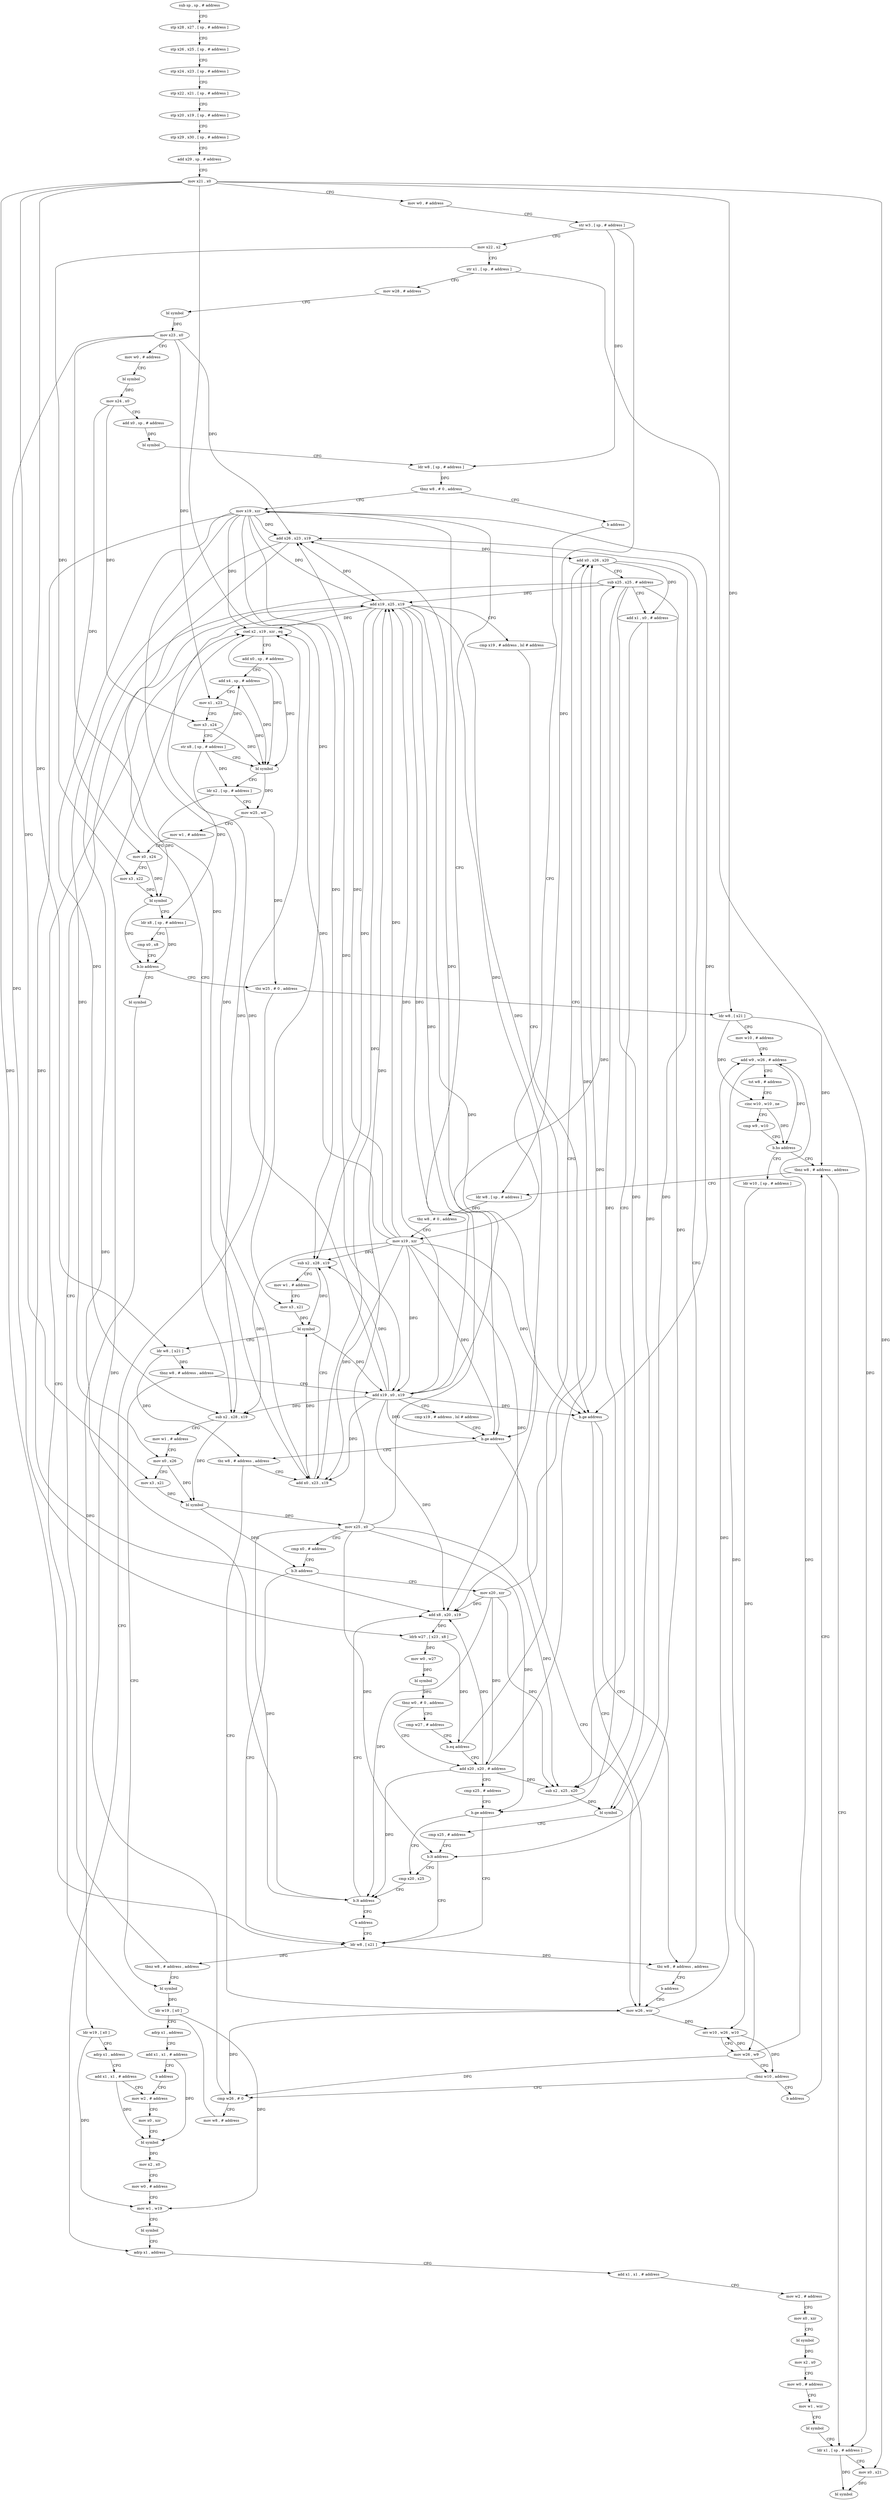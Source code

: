 digraph "func" {
"4201268" [label = "sub sp , sp , # address" ]
"4201272" [label = "stp x28 , x27 , [ sp , # address ]" ]
"4201276" [label = "stp x26 , x25 , [ sp , # address ]" ]
"4201280" [label = "stp x24 , x23 , [ sp , # address ]" ]
"4201284" [label = "stp x22 , x21 , [ sp , # address ]" ]
"4201288" [label = "stp x20 , x19 , [ sp , # address ]" ]
"4201292" [label = "stp x29 , x30 , [ sp , # address ]" ]
"4201296" [label = "add x29 , sp , # address" ]
"4201300" [label = "mov x21 , x0" ]
"4201304" [label = "mov w0 , # address" ]
"4201308" [label = "str w3 , [ sp , # address ]" ]
"4201312" [label = "mov x22 , x2" ]
"4201316" [label = "str x1 , [ sp , # address ]" ]
"4201320" [label = "mov w28 , # address" ]
"4201324" [label = "bl symbol" ]
"4201328" [label = "mov x23 , x0" ]
"4201332" [label = "mov w0 , # address" ]
"4201336" [label = "bl symbol" ]
"4201340" [label = "mov x24 , x0" ]
"4201344" [label = "add x0 , sp , # address" ]
"4201348" [label = "bl symbol" ]
"4201352" [label = "ldr w8 , [ sp , # address ]" ]
"4201356" [label = "tbnz w8 , # 0 , address" ]
"4201376" [label = "mov x19 , xzr" ]
"4201360" [label = "b address" ]
"4201380" [label = "add x26 , x23 , x19" ]
"4201528" [label = "mov x19 , xzr" ]
"4201500" [label = "ldr w8 , [ x21 ]" ]
"4201504" [label = "tbnz w8 , # address , address" ]
"4201704" [label = "bl symbol" ]
"4201508" [label = "add x19 , x25 , x19" ]
"4201416" [label = "mov x20 , xzr" ]
"4201420" [label = "add x8 , x20 , x19" ]
"4201532" [label = "add x0 , x23 , x19" ]
"4201708" [label = "ldr w19 , [ x0 ]" ]
"4201712" [label = "adrp x1 , address" ]
"4201716" [label = "add x1 , x1 , # address" ]
"4201720" [label = "b address" ]
"4201740" [label = "mov w2 , # address" ]
"4201512" [label = "cmp x19 , # address , lsl # address" ]
"4201516" [label = "b.ge address" ]
"4201576" [label = "mov w26 , wzr" ]
"4201520" [label = "tbz w8 , # address , address" ]
"4201488" [label = "add x20 , x20 , # address" ]
"4201492" [label = "cmp x25 , # address" ]
"4201496" [label = "b.ge address" ]
"4201476" [label = "cmp x20 , x25" ]
"4201440" [label = "cmp w27 , # address" ]
"4201444" [label = "b.eq address" ]
"4201448" [label = "add x0 , x26 , x20" ]
"4201560" [label = "add x19 , x0 , x19" ]
"4201564" [label = "cmp x19 , # address , lsl # address" ]
"4201568" [label = "b.ge address" ]
"4201572" [label = "tbz w8 , # address , address" ]
"4201744" [label = "mov x0 , xzr" ]
"4201748" [label = "bl symbol" ]
"4201752" [label = "mov x2 , x0" ]
"4201756" [label = "mov w0 , # address" ]
"4201760" [label = "mov w1 , w19" ]
"4201764" [label = "bl symbol" ]
"4201768" [label = "adrp x1 , address" ]
"4201580" [label = "cmp w26 , # 0" ]
"4201524" [label = "b address" ]
"4201480" [label = "b.lt address" ]
"4201484" [label = "b address" ]
"4201452" [label = "sub x25 , x25 , # address" ]
"4201456" [label = "add x1 , x0 , # address" ]
"4201460" [label = "sub x2 , x25 , x20" ]
"4201464" [label = "bl symbol" ]
"4201468" [label = "cmp x25 , # address" ]
"4201472" [label = "b.lt address" ]
"4201724" [label = "bl symbol" ]
"4201728" [label = "ldr w19 , [ x0 ]" ]
"4201732" [label = "adrp x1 , address" ]
"4201736" [label = "add x1 , x1 , # address" ]
"4201652" [label = "tbz w25 , # 0 , address" ]
"4201656" [label = "ldr w8 , [ x21 ]" ]
"4201384" [label = "sub x2 , x28 , x19" ]
"4201388" [label = "mov w1 , # address" ]
"4201392" [label = "mov x0 , x26" ]
"4201396" [label = "mov x3 , x21" ]
"4201400" [label = "bl symbol" ]
"4201404" [label = "mov x25 , x0" ]
"4201408" [label = "cmp x0 , # address" ]
"4201412" [label = "b.lt address" ]
"4201424" [label = "ldrb w27 , [ x23 , x8 ]" ]
"4201428" [label = "mov w0 , w27" ]
"4201432" [label = "bl symbol" ]
"4201436" [label = "tbnz w0 , # 0 , address" ]
"4201536" [label = "sub x2 , x28 , x19" ]
"4201540" [label = "mov w1 , # address" ]
"4201544" [label = "mov x3 , x21" ]
"4201548" [label = "bl symbol" ]
"4201552" [label = "ldr w8 , [ x21 ]" ]
"4201556" [label = "tbnz w8 , # address , address" ]
"4201772" [label = "add x1 , x1 , # address" ]
"4201776" [label = "mov w2 , # address" ]
"4201780" [label = "mov x0 , xzr" ]
"4201784" [label = "bl symbol" ]
"4201788" [label = "mov x2 , x0" ]
"4201792" [label = "mov w0 , # address" ]
"4201796" [label = "mov w1 , wzr" ]
"4201800" [label = "bl symbol" ]
"4201804" [label = "ldr x1 , [ sp , # address ]" ]
"4201660" [label = "mov w10 , # address" ]
"4201664" [label = "add w9 , w26 , # address" ]
"4201668" [label = "tst w8 , # address" ]
"4201672" [label = "cinc w10 , w10 , ne" ]
"4201676" [label = "cmp w9 , w10" ]
"4201680" [label = "b.hs address" ]
"4201364" [label = "tbnz w8 , # address , address" ]
"4201684" [label = "ldr w10 , [ sp , # address ]" ]
"4201368" [label = "ldr w8 , [ sp , # address ]" ]
"4201688" [label = "orr w10 , w26 , w10" ]
"4201692" [label = "mov w26 , w9" ]
"4201696" [label = "cbnz w10 , address" ]
"4201700" [label = "b address" ]
"4201808" [label = "mov x0 , x21" ]
"4201812" [label = "bl symbol" ]
"4201372" [label = "tbz w8 , # 0 , address" ]
"4201584" [label = "mov w8 , # address" ]
"4201588" [label = "csel x2 , x19 , xzr , eq" ]
"4201592" [label = "add x0 , sp , # address" ]
"4201596" [label = "add x4 , sp , # address" ]
"4201600" [label = "mov x1 , x23" ]
"4201604" [label = "mov x3 , x24" ]
"4201608" [label = "str x8 , [ sp , # address ]" ]
"4201612" [label = "bl symbol" ]
"4201616" [label = "ldr x2 , [ sp , # address ]" ]
"4201620" [label = "mov w25 , w0" ]
"4201624" [label = "mov w1 , # address" ]
"4201628" [label = "mov x0 , x24" ]
"4201632" [label = "mov x3 , x22" ]
"4201636" [label = "bl symbol" ]
"4201640" [label = "ldr x8 , [ sp , # address ]" ]
"4201644" [label = "cmp x0 , x8" ]
"4201648" [label = "b.lo address" ]
"4201268" -> "4201272" [ label = "CFG" ]
"4201272" -> "4201276" [ label = "CFG" ]
"4201276" -> "4201280" [ label = "CFG" ]
"4201280" -> "4201284" [ label = "CFG" ]
"4201284" -> "4201288" [ label = "CFG" ]
"4201288" -> "4201292" [ label = "CFG" ]
"4201292" -> "4201296" [ label = "CFG" ]
"4201296" -> "4201300" [ label = "CFG" ]
"4201300" -> "4201304" [ label = "CFG" ]
"4201300" -> "4201396" [ label = "DFG" ]
"4201300" -> "4201500" [ label = "DFG" ]
"4201300" -> "4201544" [ label = "DFG" ]
"4201300" -> "4201552" [ label = "DFG" ]
"4201300" -> "4201808" [ label = "DFG" ]
"4201300" -> "4201656" [ label = "DFG" ]
"4201304" -> "4201308" [ label = "CFG" ]
"4201308" -> "4201312" [ label = "CFG" ]
"4201308" -> "4201352" [ label = "DFG" ]
"4201308" -> "4201368" [ label = "DFG" ]
"4201312" -> "4201316" [ label = "CFG" ]
"4201312" -> "4201632" [ label = "DFG" ]
"4201316" -> "4201320" [ label = "CFG" ]
"4201316" -> "4201804" [ label = "DFG" ]
"4201320" -> "4201324" [ label = "CFG" ]
"4201324" -> "4201328" [ label = "DFG" ]
"4201328" -> "4201332" [ label = "CFG" ]
"4201328" -> "4201380" [ label = "DFG" ]
"4201328" -> "4201532" [ label = "DFG" ]
"4201328" -> "4201424" [ label = "DFG" ]
"4201328" -> "4201600" [ label = "DFG" ]
"4201332" -> "4201336" [ label = "CFG" ]
"4201336" -> "4201340" [ label = "DFG" ]
"4201340" -> "4201344" [ label = "CFG" ]
"4201340" -> "4201604" [ label = "DFG" ]
"4201340" -> "4201628" [ label = "DFG" ]
"4201344" -> "4201348" [ label = "DFG" ]
"4201348" -> "4201352" [ label = "CFG" ]
"4201352" -> "4201356" [ label = "DFG" ]
"4201356" -> "4201376" [ label = "CFG" ]
"4201356" -> "4201360" [ label = "CFG" ]
"4201376" -> "4201380" [ label = "DFG" ]
"4201376" -> "4201384" [ label = "DFG" ]
"4201376" -> "4201532" [ label = "DFG" ]
"4201376" -> "4201536" [ label = "DFG" ]
"4201376" -> "4201508" [ label = "DFG" ]
"4201376" -> "4201516" [ label = "DFG" ]
"4201376" -> "4201420" [ label = "DFG" ]
"4201376" -> "4201560" [ label = "DFG" ]
"4201376" -> "4201568" [ label = "DFG" ]
"4201376" -> "4201588" [ label = "DFG" ]
"4201360" -> "4201528" [ label = "CFG" ]
"4201380" -> "4201384" [ label = "CFG" ]
"4201380" -> "4201392" [ label = "DFG" ]
"4201380" -> "4201448" [ label = "DFG" ]
"4201528" -> "4201532" [ label = "DFG" ]
"4201528" -> "4201380" [ label = "DFG" ]
"4201528" -> "4201384" [ label = "DFG" ]
"4201528" -> "4201536" [ label = "DFG" ]
"4201528" -> "4201508" [ label = "DFG" ]
"4201528" -> "4201516" [ label = "DFG" ]
"4201528" -> "4201420" [ label = "DFG" ]
"4201528" -> "4201560" [ label = "DFG" ]
"4201528" -> "4201568" [ label = "DFG" ]
"4201528" -> "4201588" [ label = "DFG" ]
"4201500" -> "4201504" [ label = "DFG" ]
"4201500" -> "4201520" [ label = "DFG" ]
"4201504" -> "4201704" [ label = "CFG" ]
"4201504" -> "4201508" [ label = "CFG" ]
"4201704" -> "4201708" [ label = "DFG" ]
"4201508" -> "4201512" [ label = "CFG" ]
"4201508" -> "4201380" [ label = "DFG" ]
"4201508" -> "4201384" [ label = "DFG" ]
"4201508" -> "4201532" [ label = "DFG" ]
"4201508" -> "4201536" [ label = "DFG" ]
"4201508" -> "4201516" [ label = "DFG" ]
"4201508" -> "4201420" [ label = "DFG" ]
"4201508" -> "4201560" [ label = "DFG" ]
"4201508" -> "4201568" [ label = "DFG" ]
"4201508" -> "4201588" [ label = "DFG" ]
"4201416" -> "4201420" [ label = "DFG" ]
"4201416" -> "4201488" [ label = "DFG" ]
"4201416" -> "4201480" [ label = "DFG" ]
"4201416" -> "4201448" [ label = "DFG" ]
"4201416" -> "4201460" [ label = "DFG" ]
"4201420" -> "4201424" [ label = "DFG" ]
"4201532" -> "4201536" [ label = "CFG" ]
"4201532" -> "4201548" [ label = "DFG" ]
"4201708" -> "4201712" [ label = "CFG" ]
"4201708" -> "4201760" [ label = "DFG" ]
"4201712" -> "4201716" [ label = "CFG" ]
"4201716" -> "4201720" [ label = "CFG" ]
"4201716" -> "4201748" [ label = "DFG" ]
"4201720" -> "4201740" [ label = "CFG" ]
"4201740" -> "4201744" [ label = "CFG" ]
"4201512" -> "4201516" [ label = "CFG" ]
"4201516" -> "4201576" [ label = "CFG" ]
"4201516" -> "4201520" [ label = "CFG" ]
"4201576" -> "4201580" [ label = "DFG" ]
"4201576" -> "4201664" [ label = "DFG" ]
"4201576" -> "4201688" [ label = "DFG" ]
"4201520" -> "4201380" [ label = "CFG" ]
"4201520" -> "4201524" [ label = "CFG" ]
"4201488" -> "4201492" [ label = "CFG" ]
"4201488" -> "4201420" [ label = "DFG" ]
"4201488" -> "4201480" [ label = "DFG" ]
"4201488" -> "4201448" [ label = "DFG" ]
"4201488" -> "4201460" [ label = "DFG" ]
"4201492" -> "4201496" [ label = "CFG" ]
"4201496" -> "4201476" [ label = "CFG" ]
"4201496" -> "4201500" [ label = "CFG" ]
"4201476" -> "4201480" [ label = "CFG" ]
"4201440" -> "4201444" [ label = "CFG" ]
"4201444" -> "4201488" [ label = "CFG" ]
"4201444" -> "4201448" [ label = "CFG" ]
"4201448" -> "4201452" [ label = "CFG" ]
"4201448" -> "4201456" [ label = "DFG" ]
"4201448" -> "4201464" [ label = "DFG" ]
"4201560" -> "4201564" [ label = "CFG" ]
"4201560" -> "4201380" [ label = "DFG" ]
"4201560" -> "4201384" [ label = "DFG" ]
"4201560" -> "4201532" [ label = "DFG" ]
"4201560" -> "4201536" [ label = "DFG" ]
"4201560" -> "4201508" [ label = "DFG" ]
"4201560" -> "4201516" [ label = "DFG" ]
"4201560" -> "4201420" [ label = "DFG" ]
"4201560" -> "4201568" [ label = "DFG" ]
"4201560" -> "4201588" [ label = "DFG" ]
"4201564" -> "4201568" [ label = "CFG" ]
"4201568" -> "4201576" [ label = "CFG" ]
"4201568" -> "4201572" [ label = "CFG" ]
"4201572" -> "4201532" [ label = "CFG" ]
"4201572" -> "4201576" [ label = "CFG" ]
"4201744" -> "4201748" [ label = "CFG" ]
"4201748" -> "4201752" [ label = "DFG" ]
"4201752" -> "4201756" [ label = "CFG" ]
"4201756" -> "4201760" [ label = "CFG" ]
"4201760" -> "4201764" [ label = "CFG" ]
"4201764" -> "4201768" [ label = "CFG" ]
"4201768" -> "4201772" [ label = "CFG" ]
"4201580" -> "4201584" [ label = "CFG" ]
"4201580" -> "4201588" [ label = "DFG" ]
"4201524" -> "4201576" [ label = "CFG" ]
"4201480" -> "4201420" [ label = "CFG" ]
"4201480" -> "4201484" [ label = "CFG" ]
"4201484" -> "4201500" [ label = "CFG" ]
"4201452" -> "4201456" [ label = "CFG" ]
"4201452" -> "4201496" [ label = "DFG" ]
"4201452" -> "4201480" [ label = "DFG" ]
"4201452" -> "4201508" [ label = "DFG" ]
"4201452" -> "4201460" [ label = "DFG" ]
"4201452" -> "4201472" [ label = "DFG" ]
"4201456" -> "4201460" [ label = "CFG" ]
"4201456" -> "4201464" [ label = "DFG" ]
"4201460" -> "4201464" [ label = "DFG" ]
"4201464" -> "4201468" [ label = "CFG" ]
"4201468" -> "4201472" [ label = "CFG" ]
"4201472" -> "4201500" [ label = "CFG" ]
"4201472" -> "4201476" [ label = "CFG" ]
"4201724" -> "4201728" [ label = "DFG" ]
"4201728" -> "4201732" [ label = "CFG" ]
"4201728" -> "4201760" [ label = "DFG" ]
"4201732" -> "4201736" [ label = "CFG" ]
"4201736" -> "4201740" [ label = "CFG" ]
"4201736" -> "4201748" [ label = "DFG" ]
"4201652" -> "4201768" [ label = "CFG" ]
"4201652" -> "4201656" [ label = "CFG" ]
"4201656" -> "4201660" [ label = "CFG" ]
"4201656" -> "4201672" [ label = "DFG" ]
"4201656" -> "4201364" [ label = "DFG" ]
"4201384" -> "4201388" [ label = "CFG" ]
"4201384" -> "4201400" [ label = "DFG" ]
"4201388" -> "4201392" [ label = "CFG" ]
"4201392" -> "4201396" [ label = "CFG" ]
"4201392" -> "4201400" [ label = "DFG" ]
"4201396" -> "4201400" [ label = "DFG" ]
"4201400" -> "4201404" [ label = "DFG" ]
"4201400" -> "4201412" [ label = "DFG" ]
"4201404" -> "4201408" [ label = "CFG" ]
"4201404" -> "4201508" [ label = "DFG" ]
"4201404" -> "4201496" [ label = "DFG" ]
"4201404" -> "4201480" [ label = "DFG" ]
"4201404" -> "4201452" [ label = "DFG" ]
"4201404" -> "4201460" [ label = "DFG" ]
"4201404" -> "4201472" [ label = "DFG" ]
"4201408" -> "4201412" [ label = "CFG" ]
"4201412" -> "4201500" [ label = "CFG" ]
"4201412" -> "4201416" [ label = "CFG" ]
"4201424" -> "4201428" [ label = "DFG" ]
"4201424" -> "4201444" [ label = "DFG" ]
"4201428" -> "4201432" [ label = "DFG" ]
"4201432" -> "4201436" [ label = "DFG" ]
"4201436" -> "4201488" [ label = "CFG" ]
"4201436" -> "4201440" [ label = "CFG" ]
"4201536" -> "4201540" [ label = "CFG" ]
"4201536" -> "4201548" [ label = "DFG" ]
"4201540" -> "4201544" [ label = "CFG" ]
"4201544" -> "4201548" [ label = "DFG" ]
"4201548" -> "4201552" [ label = "CFG" ]
"4201548" -> "4201560" [ label = "DFG" ]
"4201552" -> "4201556" [ label = "DFG" ]
"4201552" -> "4201572" [ label = "DFG" ]
"4201556" -> "4201704" [ label = "CFG" ]
"4201556" -> "4201560" [ label = "CFG" ]
"4201772" -> "4201776" [ label = "CFG" ]
"4201776" -> "4201780" [ label = "CFG" ]
"4201780" -> "4201784" [ label = "CFG" ]
"4201784" -> "4201788" [ label = "DFG" ]
"4201788" -> "4201792" [ label = "CFG" ]
"4201792" -> "4201796" [ label = "CFG" ]
"4201796" -> "4201800" [ label = "CFG" ]
"4201800" -> "4201804" [ label = "CFG" ]
"4201804" -> "4201808" [ label = "CFG" ]
"4201804" -> "4201812" [ label = "DFG" ]
"4201660" -> "4201664" [ label = "CFG" ]
"4201664" -> "4201668" [ label = "CFG" ]
"4201664" -> "4201680" [ label = "DFG" ]
"4201664" -> "4201692" [ label = "DFG" ]
"4201668" -> "4201672" [ label = "CFG" ]
"4201672" -> "4201676" [ label = "CFG" ]
"4201672" -> "4201680" [ label = "DFG" ]
"4201676" -> "4201680" [ label = "CFG" ]
"4201680" -> "4201364" [ label = "CFG" ]
"4201680" -> "4201684" [ label = "CFG" ]
"4201364" -> "4201804" [ label = "CFG" ]
"4201364" -> "4201368" [ label = "CFG" ]
"4201684" -> "4201688" [ label = "DFG" ]
"4201368" -> "4201372" [ label = "DFG" ]
"4201688" -> "4201692" [ label = "CFG" ]
"4201688" -> "4201696" [ label = "DFG" ]
"4201692" -> "4201696" [ label = "CFG" ]
"4201692" -> "4201580" [ label = "DFG" ]
"4201692" -> "4201664" [ label = "DFG" ]
"4201692" -> "4201688" [ label = "DFG" ]
"4201696" -> "4201580" [ label = "CFG" ]
"4201696" -> "4201700" [ label = "CFG" ]
"4201700" -> "4201364" [ label = "CFG" ]
"4201808" -> "4201812" [ label = "DFG" ]
"4201372" -> "4201528" [ label = "CFG" ]
"4201372" -> "4201376" [ label = "CFG" ]
"4201584" -> "4201588" [ label = "CFG" ]
"4201588" -> "4201592" [ label = "CFG" ]
"4201588" -> "4201612" [ label = "DFG" ]
"4201592" -> "4201596" [ label = "CFG" ]
"4201592" -> "4201612" [ label = "DFG" ]
"4201596" -> "4201600" [ label = "CFG" ]
"4201596" -> "4201612" [ label = "DFG" ]
"4201600" -> "4201604" [ label = "CFG" ]
"4201600" -> "4201612" [ label = "DFG" ]
"4201604" -> "4201608" [ label = "CFG" ]
"4201604" -> "4201612" [ label = "DFG" ]
"4201608" -> "4201612" [ label = "CFG" ]
"4201608" -> "4201596" [ label = "DFG" ]
"4201608" -> "4201616" [ label = "DFG" ]
"4201608" -> "4201640" [ label = "DFG" ]
"4201612" -> "4201616" [ label = "CFG" ]
"4201612" -> "4201620" [ label = "DFG" ]
"4201616" -> "4201620" [ label = "CFG" ]
"4201616" -> "4201636" [ label = "DFG" ]
"4201620" -> "4201624" [ label = "CFG" ]
"4201620" -> "4201652" [ label = "DFG" ]
"4201624" -> "4201628" [ label = "CFG" ]
"4201628" -> "4201632" [ label = "CFG" ]
"4201628" -> "4201636" [ label = "DFG" ]
"4201632" -> "4201636" [ label = "DFG" ]
"4201636" -> "4201640" [ label = "CFG" ]
"4201636" -> "4201648" [ label = "DFG" ]
"4201640" -> "4201644" [ label = "CFG" ]
"4201640" -> "4201648" [ label = "DFG" ]
"4201644" -> "4201648" [ label = "CFG" ]
"4201648" -> "4201724" [ label = "CFG" ]
"4201648" -> "4201652" [ label = "CFG" ]
}
